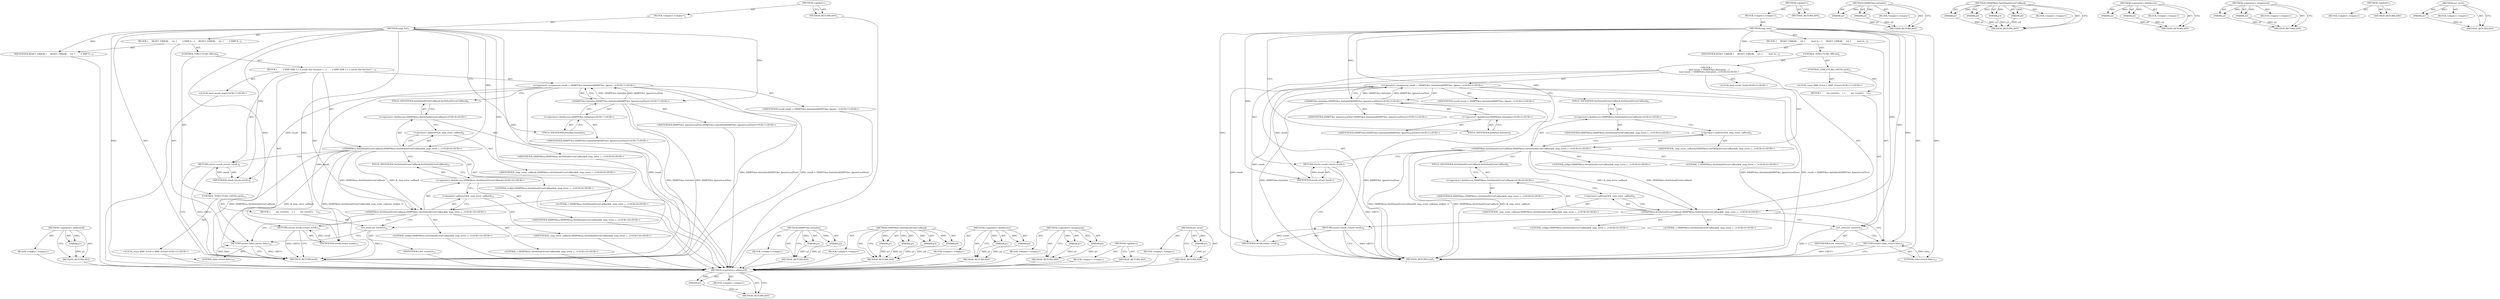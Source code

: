 digraph "set_error" {
vulnerable_93 [label=<(METHOD,&lt;operator&gt;.addressOf)>];
vulnerable_94 [label=<(PARAM,p1)>];
vulnerable_95 [label=<(BLOCK,&lt;empty&gt;,&lt;empty&gt;)>];
vulnerable_96 [label=<(METHOD_RETURN,ANY)>];
vulnerable_6 [label=<(METHOD,&lt;global&gt;)<SUB>1</SUB>>];
vulnerable_7 [label=<(BLOCK,&lt;empty&gt;,&lt;empty&gt;)<SUB>1</SUB>>];
vulnerable_8 [label=<(METHOD,xmp_init)<SUB>1</SUB>>];
vulnerable_9 [label=<(BLOCK,{
     RESET_ERROR;
     try {
         bool re...,{
     RESET_ERROR;
     try {
         bool re...)<SUB>2</SUB>>];
vulnerable_10 [label=<(IDENTIFIER,RESET_ERROR,{
     RESET_ERROR;
     try {
         bool re...)<SUB>3</SUB>>];
vulnerable_11 [label=<(CONTROL_STRUCTURE,TRY,try)<SUB>4</SUB>>];
vulnerable_12 [label="<(BLOCK,{
         bool result = SXMPFiles::Initialize(...,{
         bool result = SXMPFiles::Initialize(...)<SUB>4</SUB>>"];
vulnerable_13 [label="<(LOCAL,bool result: bool)<SUB>5</SUB>>"];
vulnerable_14 [label="<(&lt;operator&gt;.assignment,result = SXMPFiles::Initialize(kXMPFiles_Ignore...)<SUB>5</SUB>>"];
vulnerable_15 [label="<(IDENTIFIER,result,result = SXMPFiles::Initialize(kXMPFiles_Ignore...)<SUB>5</SUB>>"];
vulnerable_16 [label="<(SXMPFiles.Initialize,SXMPFiles::Initialize(kXMPFiles_IgnoreLocalText))<SUB>5</SUB>>"];
vulnerable_17 [label="<(&lt;operator&gt;.fieldAccess,SXMPFiles::Initialize)<SUB>5</SUB>>"];
vulnerable_18 [label="<(IDENTIFIER,SXMPFiles,SXMPFiles::Initialize(kXMPFiles_IgnoreLocalText))<SUB>5</SUB>>"];
vulnerable_19 [label=<(FIELD_IDENTIFIER,Initialize,Initialize)<SUB>5</SUB>>];
vulnerable_20 [label="<(IDENTIFIER,kXMPFiles_IgnoreLocalText,SXMPFiles::Initialize(kXMPFiles_IgnoreLocalText))<SUB>5</SUB>>"];
vulnerable_21 [label="<(SXMPMeta.SetDefaultErrorCallback,SXMPMeta::SetDefaultErrorCallback(&amp;_xmp_error_c...)<SUB>6</SUB>>"];
vulnerable_22 [label="<(&lt;operator&gt;.fieldAccess,SXMPMeta::SetDefaultErrorCallback)<SUB>6</SUB>>"];
vulnerable_23 [label="<(IDENTIFIER,SXMPMeta,SXMPMeta::SetDefaultErrorCallback(&amp;_xmp_error_c...)<SUB>6</SUB>>"];
vulnerable_24 [label=<(FIELD_IDENTIFIER,SetDefaultErrorCallback,SetDefaultErrorCallback)<SUB>6</SUB>>];
vulnerable_25 [label=<(&lt;operator&gt;.addressOf,&amp;_xmp_error_callback)<SUB>6</SUB>>];
vulnerable_26 [label="<(IDENTIFIER,_xmp_error_callback,SXMPMeta::SetDefaultErrorCallback(&amp;_xmp_error_c...)<SUB>6</SUB>>"];
vulnerable_27 [label="<(LITERAL,nullptr,SXMPMeta::SetDefaultErrorCallback(&amp;_xmp_error_c...)<SUB>6</SUB>>"];
vulnerable_28 [label="<(LITERAL,1,SXMPMeta::SetDefaultErrorCallback(&amp;_xmp_error_c...)<SUB>6</SUB>>"];
vulnerable_29 [label=<(RETURN,return result;,return result;)<SUB>7</SUB>>];
vulnerable_30 [label=<(IDENTIFIER,result,return result;)<SUB>7</SUB>>];
vulnerable_31 [label="<(SXMPMeta.SetDefaultErrorCallback,SXMPMeta::SetDefaultErrorCallback(&amp;_xmp_error_c...)<SUB>8</SUB>>"];
vulnerable_32 [label="<(&lt;operator&gt;.fieldAccess,SXMPMeta::SetDefaultErrorCallback)<SUB>8</SUB>>"];
vulnerable_33 [label="<(IDENTIFIER,SXMPMeta,SXMPMeta::SetDefaultErrorCallback(&amp;_xmp_error_c...)<SUB>8</SUB>>"];
vulnerable_34 [label=<(FIELD_IDENTIFIER,SetDefaultErrorCallback,SetDefaultErrorCallback)<SUB>8</SUB>>];
vulnerable_35 [label=<(&lt;operator&gt;.addressOf,&amp;_xmp_error_callback)<SUB>8</SUB>>];
vulnerable_36 [label="<(IDENTIFIER,_xmp_error_callback,SXMPMeta::SetDefaultErrorCallback(&amp;_xmp_error_c...)<SUB>8</SUB>>"];
vulnerable_37 [label="<(LITERAL,nullptr,SXMPMeta::SetDefaultErrorCallback(&amp;_xmp_error_c...)<SUB>8</SUB>>"];
vulnerable_38 [label="<(LITERAL,1,SXMPMeta::SetDefaultErrorCallback(&amp;_xmp_error_c...)<SUB>8</SUB>>"];
vulnerable_39 [label=<(RETURN,return result;,return result;)<SUB>9</SUB>>];
vulnerable_40 [label=<(IDENTIFIER,result,return result;)<SUB>9</SUB>>];
vulnerable_41 [label=<(CONTROL_STRUCTURE,CATCH,catch)<SUB>11</SUB>>];
vulnerable_42 [label="<(LOCAL,const XMP_Error e: XMP_Error)<SUB>11</SUB>>"];
vulnerable_43 [label=<(BLOCK,{
        set_error(e);
    },{
        set_error(e);
    })<SUB>11</SUB>>];
vulnerable_44 [label=<(set_error,set_error(e))<SUB>12</SUB>>];
vulnerable_45 [label=<(IDENTIFIER,e,set_error(e))<SUB>12</SUB>>];
vulnerable_46 [label=<(RETURN,return false;,return false;)<SUB>14</SUB>>];
vulnerable_47 [label=<(LITERAL,false,return false;)<SUB>14</SUB>>];
vulnerable_48 [label=<(METHOD_RETURN,bool)<SUB>1</SUB>>];
vulnerable_50 [label=<(METHOD_RETURN,ANY)<SUB>1</SUB>>];
vulnerable_76 [label=<(METHOD,SXMPFiles.Initialize)>];
vulnerable_77 [label=<(PARAM,p1)>];
vulnerable_78 [label=<(PARAM,p2)>];
vulnerable_79 [label=<(BLOCK,&lt;empty&gt;,&lt;empty&gt;)>];
vulnerable_80 [label=<(METHOD_RETURN,ANY)>];
vulnerable_86 [label=<(METHOD,SXMPMeta.SetDefaultErrorCallback)>];
vulnerable_87 [label=<(PARAM,p1)>];
vulnerable_88 [label=<(PARAM,p2)>];
vulnerable_89 [label=<(PARAM,p3)>];
vulnerable_90 [label=<(PARAM,p4)>];
vulnerable_91 [label=<(BLOCK,&lt;empty&gt;,&lt;empty&gt;)>];
vulnerable_92 [label=<(METHOD_RETURN,ANY)>];
vulnerable_81 [label=<(METHOD,&lt;operator&gt;.fieldAccess)>];
vulnerable_82 [label=<(PARAM,p1)>];
vulnerable_83 [label=<(PARAM,p2)>];
vulnerable_84 [label=<(BLOCK,&lt;empty&gt;,&lt;empty&gt;)>];
vulnerable_85 [label=<(METHOD_RETURN,ANY)>];
vulnerable_71 [label=<(METHOD,&lt;operator&gt;.assignment)>];
vulnerable_72 [label=<(PARAM,p1)>];
vulnerable_73 [label=<(PARAM,p2)>];
vulnerable_74 [label=<(BLOCK,&lt;empty&gt;,&lt;empty&gt;)>];
vulnerable_75 [label=<(METHOD_RETURN,ANY)>];
vulnerable_65 [label=<(METHOD,&lt;global&gt;)<SUB>1</SUB>>];
vulnerable_66 [label=<(BLOCK,&lt;empty&gt;,&lt;empty&gt;)>];
vulnerable_67 [label=<(METHOD_RETURN,ANY)>];
vulnerable_97 [label=<(METHOD,set_error)>];
vulnerable_98 [label=<(PARAM,p1)>];
vulnerable_99 [label=<(BLOCK,&lt;empty&gt;,&lt;empty&gt;)>];
vulnerable_100 [label=<(METHOD_RETURN,ANY)>];
fixed_93 [label=<(METHOD,&lt;operator&gt;.addressOf)>];
fixed_94 [label=<(PARAM,p1)>];
fixed_95 [label=<(BLOCK,&lt;empty&gt;,&lt;empty&gt;)>];
fixed_96 [label=<(METHOD_RETURN,ANY)>];
fixed_6 [label=<(METHOD,&lt;global&gt;)<SUB>1</SUB>>];
fixed_7 [label=<(BLOCK,&lt;empty&gt;,&lt;empty&gt;)<SUB>1</SUB>>];
fixed_8 [label=<(METHOD,xmp_init)<SUB>1</SUB>>];
fixed_9 [label=<(BLOCK,{
     RESET_ERROR;
     try {
        // XMP S...,{
     RESET_ERROR;
     try {
        // XMP S...)<SUB>2</SUB>>];
fixed_10 [label=<(IDENTIFIER,RESET_ERROR,{
     RESET_ERROR;
     try {
        // XMP S...)<SUB>3</SUB>>];
fixed_11 [label=<(CONTROL_STRUCTURE,TRY,try)<SUB>4</SUB>>];
fixed_12 [label=<(BLOCK,{
        // XMP SDK 5.1.2 needs this because i...,{
        // XMP SDK 5.1.2 needs this because i...)<SUB>4</SUB>>];
fixed_13 [label="<(LOCAL,bool result: bool)<SUB>7</SUB>>"];
fixed_14 [label="<(&lt;operator&gt;.assignment,result = SXMPFiles::Initialize(kXMPFiles_Ignore...)<SUB>7</SUB>>"];
fixed_15 [label="<(IDENTIFIER,result,result = SXMPFiles::Initialize(kXMPFiles_Ignore...)<SUB>7</SUB>>"];
fixed_16 [label="<(SXMPFiles.Initialize,SXMPFiles::Initialize(kXMPFiles_IgnoreLocalText))<SUB>7</SUB>>"];
fixed_17 [label="<(&lt;operator&gt;.fieldAccess,SXMPFiles::Initialize)<SUB>7</SUB>>"];
fixed_18 [label="<(IDENTIFIER,SXMPFiles,SXMPFiles::Initialize(kXMPFiles_IgnoreLocalText))<SUB>7</SUB>>"];
fixed_19 [label=<(FIELD_IDENTIFIER,Initialize,Initialize)<SUB>7</SUB>>];
fixed_20 [label="<(IDENTIFIER,kXMPFiles_IgnoreLocalText,SXMPFiles::Initialize(kXMPFiles_IgnoreLocalText))<SUB>7</SUB>>"];
fixed_21 [label="<(SXMPMeta.SetDefaultErrorCallback,SXMPMeta::SetDefaultErrorCallback(&amp;_xmp_error_c...)<SUB>8</SUB>>"];
fixed_22 [label="<(&lt;operator&gt;.fieldAccess,SXMPMeta::SetDefaultErrorCallback)<SUB>8</SUB>>"];
fixed_23 [label="<(IDENTIFIER,SXMPMeta,SXMPMeta::SetDefaultErrorCallback(&amp;_xmp_error_c...)<SUB>8</SUB>>"];
fixed_24 [label=<(FIELD_IDENTIFIER,SetDefaultErrorCallback,SetDefaultErrorCallback)<SUB>8</SUB>>];
fixed_25 [label=<(&lt;operator&gt;.addressOf,&amp;_xmp_error_callback)<SUB>8</SUB>>];
fixed_26 [label="<(IDENTIFIER,_xmp_error_callback,SXMPMeta::SetDefaultErrorCallback(&amp;_xmp_error_c...)<SUB>8</SUB>>"];
fixed_27 [label="<(LITERAL,nullptr,SXMPMeta::SetDefaultErrorCallback(&amp;_xmp_error_c...)<SUB>8</SUB>>"];
fixed_28 [label="<(LITERAL,1,SXMPMeta::SetDefaultErrorCallback(&amp;_xmp_error_c...)<SUB>8</SUB>>"];
fixed_29 [label=<(RETURN,return result;,return result;)<SUB>9</SUB>>];
fixed_30 [label=<(IDENTIFIER,result,return result;)<SUB>9</SUB>>];
fixed_31 [label="<(SXMPMeta.SetDefaultErrorCallback,SXMPMeta::SetDefaultErrorCallback(&amp;_xmp_error_c...)<SUB>10</SUB>>"];
fixed_32 [label="<(&lt;operator&gt;.fieldAccess,SXMPMeta::SetDefaultErrorCallback)<SUB>10</SUB>>"];
fixed_33 [label="<(IDENTIFIER,SXMPMeta,SXMPMeta::SetDefaultErrorCallback(&amp;_xmp_error_c...)<SUB>10</SUB>>"];
fixed_34 [label=<(FIELD_IDENTIFIER,SetDefaultErrorCallback,SetDefaultErrorCallback)<SUB>10</SUB>>];
fixed_35 [label=<(&lt;operator&gt;.addressOf,&amp;_xmp_error_callback)<SUB>10</SUB>>];
fixed_36 [label="<(IDENTIFIER,_xmp_error_callback,SXMPMeta::SetDefaultErrorCallback(&amp;_xmp_error_c...)<SUB>10</SUB>>"];
fixed_37 [label="<(LITERAL,nullptr,SXMPMeta::SetDefaultErrorCallback(&amp;_xmp_error_c...)<SUB>10</SUB>>"];
fixed_38 [label="<(LITERAL,1,SXMPMeta::SetDefaultErrorCallback(&amp;_xmp_error_c...)<SUB>10</SUB>>"];
fixed_39 [label=<(RETURN,return result;,return result;)<SUB>11</SUB>>];
fixed_40 [label=<(IDENTIFIER,result,return result;)<SUB>11</SUB>>];
fixed_41 [label=<(CONTROL_STRUCTURE,CATCH,catch)<SUB>13</SUB>>];
fixed_42 [label="<(LOCAL,const XMP_Error e: XMP_Error)<SUB>13</SUB>>"];
fixed_43 [label=<(BLOCK,{
        set_error(e);
    },{
        set_error(e);
    })<SUB>13</SUB>>];
fixed_44 [label=<(set_error,set_error(e))<SUB>14</SUB>>];
fixed_45 [label=<(IDENTIFIER,e,set_error(e))<SUB>14</SUB>>];
fixed_46 [label=<(RETURN,return false;,return false;)<SUB>16</SUB>>];
fixed_47 [label=<(LITERAL,false,return false;)<SUB>16</SUB>>];
fixed_48 [label=<(METHOD_RETURN,bool)<SUB>1</SUB>>];
fixed_50 [label=<(METHOD_RETURN,ANY)<SUB>1</SUB>>];
fixed_76 [label=<(METHOD,SXMPFiles.Initialize)>];
fixed_77 [label=<(PARAM,p1)>];
fixed_78 [label=<(PARAM,p2)>];
fixed_79 [label=<(BLOCK,&lt;empty&gt;,&lt;empty&gt;)>];
fixed_80 [label=<(METHOD_RETURN,ANY)>];
fixed_86 [label=<(METHOD,SXMPMeta.SetDefaultErrorCallback)>];
fixed_87 [label=<(PARAM,p1)>];
fixed_88 [label=<(PARAM,p2)>];
fixed_89 [label=<(PARAM,p3)>];
fixed_90 [label=<(PARAM,p4)>];
fixed_91 [label=<(BLOCK,&lt;empty&gt;,&lt;empty&gt;)>];
fixed_92 [label=<(METHOD_RETURN,ANY)>];
fixed_81 [label=<(METHOD,&lt;operator&gt;.fieldAccess)>];
fixed_82 [label=<(PARAM,p1)>];
fixed_83 [label=<(PARAM,p2)>];
fixed_84 [label=<(BLOCK,&lt;empty&gt;,&lt;empty&gt;)>];
fixed_85 [label=<(METHOD_RETURN,ANY)>];
fixed_71 [label=<(METHOD,&lt;operator&gt;.assignment)>];
fixed_72 [label=<(PARAM,p1)>];
fixed_73 [label=<(PARAM,p2)>];
fixed_74 [label=<(BLOCK,&lt;empty&gt;,&lt;empty&gt;)>];
fixed_75 [label=<(METHOD_RETURN,ANY)>];
fixed_65 [label=<(METHOD,&lt;global&gt;)<SUB>1</SUB>>];
fixed_66 [label=<(BLOCK,&lt;empty&gt;,&lt;empty&gt;)>];
fixed_67 [label=<(METHOD_RETURN,ANY)>];
fixed_97 [label=<(METHOD,set_error)>];
fixed_98 [label=<(PARAM,p1)>];
fixed_99 [label=<(BLOCK,&lt;empty&gt;,&lt;empty&gt;)>];
fixed_100 [label=<(METHOD_RETURN,ANY)>];
vulnerable_93 -> vulnerable_94  [key=0, label="AST: "];
vulnerable_93 -> vulnerable_94  [key=1, label="DDG: "];
vulnerable_93 -> vulnerable_95  [key=0, label="AST: "];
vulnerable_93 -> vulnerable_96  [key=0, label="AST: "];
vulnerable_93 -> vulnerable_96  [key=1, label="CFG: "];
vulnerable_94 -> vulnerable_96  [key=0, label="DDG: p1"];
vulnerable_6 -> vulnerable_7  [key=0, label="AST: "];
vulnerable_6 -> vulnerable_50  [key=0, label="AST: "];
vulnerable_6 -> vulnerable_50  [key=1, label="CFG: "];
vulnerable_7 -> vulnerable_8  [key=0, label="AST: "];
vulnerable_8 -> vulnerable_9  [key=0, label="AST: "];
vulnerable_8 -> vulnerable_48  [key=0, label="AST: "];
vulnerable_8 -> vulnerable_19  [key=0, label="CFG: "];
vulnerable_8 -> vulnerable_10  [key=0, label="DDG: "];
vulnerable_8 -> vulnerable_46  [key=0, label="DDG: "];
vulnerable_8 -> vulnerable_47  [key=0, label="DDG: "];
vulnerable_8 -> vulnerable_21  [key=0, label="DDG: "];
vulnerable_8 -> vulnerable_30  [key=0, label="DDG: "];
vulnerable_8 -> vulnerable_31  [key=0, label="DDG: "];
vulnerable_8 -> vulnerable_40  [key=0, label="DDG: "];
vulnerable_8 -> vulnerable_16  [key=0, label="DDG: "];
vulnerable_8 -> vulnerable_44  [key=0, label="DDG: "];
vulnerable_9 -> vulnerable_10  [key=0, label="AST: "];
vulnerable_9 -> vulnerable_11  [key=0, label="AST: "];
vulnerable_9 -> vulnerable_46  [key=0, label="AST: "];
vulnerable_11 -> vulnerable_12  [key=0, label="AST: "];
vulnerable_11 -> vulnerable_41  [key=0, label="AST: "];
vulnerable_12 -> vulnerable_13  [key=0, label="AST: "];
vulnerable_12 -> vulnerable_14  [key=0, label="AST: "];
vulnerable_12 -> vulnerable_21  [key=0, label="AST: "];
vulnerable_12 -> vulnerable_29  [key=0, label="AST: "];
vulnerable_12 -> vulnerable_31  [key=0, label="AST: "];
vulnerable_12 -> vulnerable_39  [key=0, label="AST: "];
vulnerable_14 -> vulnerable_15  [key=0, label="AST: "];
vulnerable_14 -> vulnerable_16  [key=0, label="AST: "];
vulnerable_14 -> vulnerable_24  [key=0, label="CFG: "];
vulnerable_14 -> vulnerable_48  [key=0, label="DDG: result"];
vulnerable_14 -> vulnerable_48  [key=1, label="DDG: SXMPFiles::Initialize(kXMPFiles_IgnoreLocalText)"];
vulnerable_14 -> vulnerable_48  [key=2, label="DDG: result = SXMPFiles::Initialize(kXMPFiles_IgnoreLocalText)"];
vulnerable_14 -> vulnerable_30  [key=0, label="DDG: result"];
vulnerable_14 -> vulnerable_40  [key=0, label="DDG: result"];
vulnerable_16 -> vulnerable_17  [key=0, label="AST: "];
vulnerable_16 -> vulnerable_20  [key=0, label="AST: "];
vulnerable_16 -> vulnerable_14  [key=0, label="CFG: "];
vulnerable_16 -> vulnerable_14  [key=1, label="DDG: SXMPFiles::Initialize"];
vulnerable_16 -> vulnerable_14  [key=2, label="DDG: kXMPFiles_IgnoreLocalText"];
vulnerable_16 -> vulnerable_48  [key=0, label="DDG: SXMPFiles::Initialize"];
vulnerable_16 -> vulnerable_48  [key=1, label="DDG: kXMPFiles_IgnoreLocalText"];
vulnerable_17 -> vulnerable_18  [key=0, label="AST: "];
vulnerable_17 -> vulnerable_19  [key=0, label="AST: "];
vulnerable_17 -> vulnerable_16  [key=0, label="CFG: "];
vulnerable_19 -> vulnerable_17  [key=0, label="CFG: "];
vulnerable_21 -> vulnerable_22  [key=0, label="AST: "];
vulnerable_21 -> vulnerable_25  [key=0, label="AST: "];
vulnerable_21 -> vulnerable_27  [key=0, label="AST: "];
vulnerable_21 -> vulnerable_28  [key=0, label="AST: "];
vulnerable_21 -> vulnerable_29  [key=0, label="CFG: "];
vulnerable_21 -> vulnerable_34  [key=0, label="CFG: "];
vulnerable_21 -> vulnerable_48  [key=0, label="DDG: SXMPMeta::SetDefaultErrorCallback"];
vulnerable_21 -> vulnerable_48  [key=1, label="DDG: &amp;_xmp_error_callback"];
vulnerable_21 -> vulnerable_48  [key=2, label="DDG: SXMPMeta::SetDefaultErrorCallback(&amp;_xmp_error_callback, nullptr, 1)"];
vulnerable_21 -> vulnerable_31  [key=0, label="DDG: SXMPMeta::SetDefaultErrorCallback"];
vulnerable_21 -> vulnerable_31  [key=1, label="DDG: &amp;_xmp_error_callback"];
vulnerable_22 -> vulnerable_23  [key=0, label="AST: "];
vulnerable_22 -> vulnerable_24  [key=0, label="AST: "];
vulnerable_22 -> vulnerable_25  [key=0, label="CFG: "];
vulnerable_24 -> vulnerable_22  [key=0, label="CFG: "];
vulnerable_25 -> vulnerable_26  [key=0, label="AST: "];
vulnerable_25 -> vulnerable_21  [key=0, label="CFG: "];
vulnerable_29 -> vulnerable_30  [key=0, label="AST: "];
vulnerable_29 -> vulnerable_48  [key=0, label="CFG: "];
vulnerable_29 -> vulnerable_48  [key=1, label="DDG: &lt;RET&gt;"];
vulnerable_30 -> vulnerable_29  [key=0, label="DDG: result"];
vulnerable_31 -> vulnerable_32  [key=0, label="AST: "];
vulnerable_31 -> vulnerable_35  [key=0, label="AST: "];
vulnerable_31 -> vulnerable_37  [key=0, label="AST: "];
vulnerable_31 -> vulnerable_38  [key=0, label="AST: "];
vulnerable_31 -> vulnerable_39  [key=0, label="CFG: "];
vulnerable_31 -> vulnerable_44  [key=0, label="CFG: "];
vulnerable_31 -> vulnerable_46  [key=0, label="CFG: "];
vulnerable_32 -> vulnerable_33  [key=0, label="AST: "];
vulnerable_32 -> vulnerable_34  [key=0, label="AST: "];
vulnerable_32 -> vulnerable_35  [key=0, label="CFG: "];
vulnerable_34 -> vulnerable_32  [key=0, label="CFG: "];
vulnerable_35 -> vulnerable_36  [key=0, label="AST: "];
vulnerable_35 -> vulnerable_31  [key=0, label="CFG: "];
vulnerable_39 -> vulnerable_40  [key=0, label="AST: "];
vulnerable_39 -> vulnerable_48  [key=0, label="CFG: "];
vulnerable_39 -> vulnerable_48  [key=1, label="DDG: &lt;RET&gt;"];
vulnerable_40 -> vulnerable_39  [key=0, label="DDG: result"];
vulnerable_41 -> vulnerable_42  [key=0, label="AST: "];
vulnerable_41 -> vulnerable_43  [key=0, label="AST: "];
vulnerable_43 -> vulnerable_44  [key=0, label="AST: "];
vulnerable_44 -> vulnerable_45  [key=0, label="AST: "];
vulnerable_44 -> vulnerable_46  [key=0, label="CFG: "];
vulnerable_44 -> vulnerable_48  [key=0, label="DDG: e"];
vulnerable_46 -> vulnerable_47  [key=0, label="AST: "];
vulnerable_46 -> vulnerable_48  [key=0, label="CFG: "];
vulnerable_46 -> vulnerable_48  [key=1, label="DDG: &lt;RET&gt;"];
vulnerable_47 -> vulnerable_46  [key=0, label="DDG: false"];
vulnerable_76 -> vulnerable_77  [key=0, label="AST: "];
vulnerable_76 -> vulnerable_77  [key=1, label="DDG: "];
vulnerable_76 -> vulnerable_79  [key=0, label="AST: "];
vulnerable_76 -> vulnerable_78  [key=0, label="AST: "];
vulnerable_76 -> vulnerable_78  [key=1, label="DDG: "];
vulnerable_76 -> vulnerable_80  [key=0, label="AST: "];
vulnerable_76 -> vulnerable_80  [key=1, label="CFG: "];
vulnerable_77 -> vulnerable_80  [key=0, label="DDG: p1"];
vulnerable_78 -> vulnerable_80  [key=0, label="DDG: p2"];
vulnerable_86 -> vulnerable_87  [key=0, label="AST: "];
vulnerable_86 -> vulnerable_87  [key=1, label="DDG: "];
vulnerable_86 -> vulnerable_91  [key=0, label="AST: "];
vulnerable_86 -> vulnerable_88  [key=0, label="AST: "];
vulnerable_86 -> vulnerable_88  [key=1, label="DDG: "];
vulnerable_86 -> vulnerable_92  [key=0, label="AST: "];
vulnerable_86 -> vulnerable_92  [key=1, label="CFG: "];
vulnerable_86 -> vulnerable_89  [key=0, label="AST: "];
vulnerable_86 -> vulnerable_89  [key=1, label="DDG: "];
vulnerable_86 -> vulnerable_90  [key=0, label="AST: "];
vulnerable_86 -> vulnerable_90  [key=1, label="DDG: "];
vulnerable_87 -> vulnerable_92  [key=0, label="DDG: p1"];
vulnerable_88 -> vulnerable_92  [key=0, label="DDG: p2"];
vulnerable_89 -> vulnerable_92  [key=0, label="DDG: p3"];
vulnerable_90 -> vulnerable_92  [key=0, label="DDG: p4"];
vulnerable_81 -> vulnerable_82  [key=0, label="AST: "];
vulnerable_81 -> vulnerable_82  [key=1, label="DDG: "];
vulnerable_81 -> vulnerable_84  [key=0, label="AST: "];
vulnerable_81 -> vulnerable_83  [key=0, label="AST: "];
vulnerable_81 -> vulnerable_83  [key=1, label="DDG: "];
vulnerable_81 -> vulnerable_85  [key=0, label="AST: "];
vulnerable_81 -> vulnerable_85  [key=1, label="CFG: "];
vulnerable_82 -> vulnerable_85  [key=0, label="DDG: p1"];
vulnerable_83 -> vulnerable_85  [key=0, label="DDG: p2"];
vulnerable_71 -> vulnerable_72  [key=0, label="AST: "];
vulnerable_71 -> vulnerable_72  [key=1, label="DDG: "];
vulnerable_71 -> vulnerable_74  [key=0, label="AST: "];
vulnerable_71 -> vulnerable_73  [key=0, label="AST: "];
vulnerable_71 -> vulnerable_73  [key=1, label="DDG: "];
vulnerable_71 -> vulnerable_75  [key=0, label="AST: "];
vulnerable_71 -> vulnerable_75  [key=1, label="CFG: "];
vulnerable_72 -> vulnerable_75  [key=0, label="DDG: p1"];
vulnerable_73 -> vulnerable_75  [key=0, label="DDG: p2"];
vulnerable_65 -> vulnerable_66  [key=0, label="AST: "];
vulnerable_65 -> vulnerable_67  [key=0, label="AST: "];
vulnerable_65 -> vulnerable_67  [key=1, label="CFG: "];
vulnerable_97 -> vulnerable_98  [key=0, label="AST: "];
vulnerable_97 -> vulnerable_98  [key=1, label="DDG: "];
vulnerable_97 -> vulnerable_99  [key=0, label="AST: "];
vulnerable_97 -> vulnerable_100  [key=0, label="AST: "];
vulnerable_97 -> vulnerable_100  [key=1, label="CFG: "];
vulnerable_98 -> vulnerable_100  [key=0, label="DDG: p1"];
fixed_93 -> fixed_94  [key=0, label="AST: "];
fixed_93 -> fixed_94  [key=1, label="DDG: "];
fixed_93 -> fixed_95  [key=0, label="AST: "];
fixed_93 -> fixed_96  [key=0, label="AST: "];
fixed_93 -> fixed_96  [key=1, label="CFG: "];
fixed_94 -> fixed_96  [key=0, label="DDG: p1"];
fixed_95 -> vulnerable_93  [key=0];
fixed_96 -> vulnerable_93  [key=0];
fixed_6 -> fixed_7  [key=0, label="AST: "];
fixed_6 -> fixed_50  [key=0, label="AST: "];
fixed_6 -> fixed_50  [key=1, label="CFG: "];
fixed_7 -> fixed_8  [key=0, label="AST: "];
fixed_8 -> fixed_9  [key=0, label="AST: "];
fixed_8 -> fixed_48  [key=0, label="AST: "];
fixed_8 -> fixed_19  [key=0, label="CFG: "];
fixed_8 -> fixed_10  [key=0, label="DDG: "];
fixed_8 -> fixed_46  [key=0, label="DDG: "];
fixed_8 -> fixed_47  [key=0, label="DDG: "];
fixed_8 -> fixed_21  [key=0, label="DDG: "];
fixed_8 -> fixed_30  [key=0, label="DDG: "];
fixed_8 -> fixed_31  [key=0, label="DDG: "];
fixed_8 -> fixed_40  [key=0, label="DDG: "];
fixed_8 -> fixed_16  [key=0, label="DDG: "];
fixed_8 -> fixed_44  [key=0, label="DDG: "];
fixed_9 -> fixed_10  [key=0, label="AST: "];
fixed_9 -> fixed_11  [key=0, label="AST: "];
fixed_9 -> fixed_46  [key=0, label="AST: "];
fixed_10 -> vulnerable_93  [key=0];
fixed_11 -> fixed_12  [key=0, label="AST: "];
fixed_11 -> fixed_41  [key=0, label="AST: "];
fixed_12 -> fixed_13  [key=0, label="AST: "];
fixed_12 -> fixed_14  [key=0, label="AST: "];
fixed_12 -> fixed_21  [key=0, label="AST: "];
fixed_12 -> fixed_29  [key=0, label="AST: "];
fixed_12 -> fixed_31  [key=0, label="AST: "];
fixed_12 -> fixed_39  [key=0, label="AST: "];
fixed_13 -> vulnerable_93  [key=0];
fixed_14 -> fixed_15  [key=0, label="AST: "];
fixed_14 -> fixed_16  [key=0, label="AST: "];
fixed_14 -> fixed_24  [key=0, label="CFG: "];
fixed_14 -> fixed_48  [key=0, label="DDG: result"];
fixed_14 -> fixed_48  [key=1, label="DDG: SXMPFiles::Initialize(kXMPFiles_IgnoreLocalText)"];
fixed_14 -> fixed_48  [key=2, label="DDG: result = SXMPFiles::Initialize(kXMPFiles_IgnoreLocalText)"];
fixed_14 -> fixed_30  [key=0, label="DDG: result"];
fixed_14 -> fixed_40  [key=0, label="DDG: result"];
fixed_15 -> vulnerable_93  [key=0];
fixed_16 -> fixed_17  [key=0, label="AST: "];
fixed_16 -> fixed_20  [key=0, label="AST: "];
fixed_16 -> fixed_14  [key=0, label="CFG: "];
fixed_16 -> fixed_14  [key=1, label="DDG: SXMPFiles::Initialize"];
fixed_16 -> fixed_14  [key=2, label="DDG: kXMPFiles_IgnoreLocalText"];
fixed_16 -> fixed_48  [key=0, label="DDG: SXMPFiles::Initialize"];
fixed_16 -> fixed_48  [key=1, label="DDG: kXMPFiles_IgnoreLocalText"];
fixed_17 -> fixed_18  [key=0, label="AST: "];
fixed_17 -> fixed_19  [key=0, label="AST: "];
fixed_17 -> fixed_16  [key=0, label="CFG: "];
fixed_18 -> vulnerable_93  [key=0];
fixed_19 -> fixed_17  [key=0, label="CFG: "];
fixed_20 -> vulnerable_93  [key=0];
fixed_21 -> fixed_22  [key=0, label="AST: "];
fixed_21 -> fixed_25  [key=0, label="AST: "];
fixed_21 -> fixed_27  [key=0, label="AST: "];
fixed_21 -> fixed_28  [key=0, label="AST: "];
fixed_21 -> fixed_29  [key=0, label="CFG: "];
fixed_21 -> fixed_34  [key=0, label="CFG: "];
fixed_21 -> fixed_48  [key=0, label="DDG: SXMPMeta::SetDefaultErrorCallback"];
fixed_21 -> fixed_48  [key=1, label="DDG: &amp;_xmp_error_callback"];
fixed_21 -> fixed_48  [key=2, label="DDG: SXMPMeta::SetDefaultErrorCallback(&amp;_xmp_error_callback, nullptr, 1)"];
fixed_21 -> fixed_31  [key=0, label="DDG: SXMPMeta::SetDefaultErrorCallback"];
fixed_21 -> fixed_31  [key=1, label="DDG: &amp;_xmp_error_callback"];
fixed_22 -> fixed_23  [key=0, label="AST: "];
fixed_22 -> fixed_24  [key=0, label="AST: "];
fixed_22 -> fixed_25  [key=0, label="CFG: "];
fixed_23 -> vulnerable_93  [key=0];
fixed_24 -> fixed_22  [key=0, label="CFG: "];
fixed_25 -> fixed_26  [key=0, label="AST: "];
fixed_25 -> fixed_21  [key=0, label="CFG: "];
fixed_26 -> vulnerable_93  [key=0];
fixed_27 -> vulnerable_93  [key=0];
fixed_28 -> vulnerable_93  [key=0];
fixed_29 -> fixed_30  [key=0, label="AST: "];
fixed_29 -> fixed_48  [key=0, label="CFG: "];
fixed_29 -> fixed_48  [key=1, label="DDG: &lt;RET&gt;"];
fixed_30 -> fixed_29  [key=0, label="DDG: result"];
fixed_31 -> fixed_32  [key=0, label="AST: "];
fixed_31 -> fixed_35  [key=0, label="AST: "];
fixed_31 -> fixed_37  [key=0, label="AST: "];
fixed_31 -> fixed_38  [key=0, label="AST: "];
fixed_31 -> fixed_39  [key=0, label="CFG: "];
fixed_31 -> fixed_44  [key=0, label="CFG: "];
fixed_31 -> fixed_46  [key=0, label="CFG: "];
fixed_32 -> fixed_33  [key=0, label="AST: "];
fixed_32 -> fixed_34  [key=0, label="AST: "];
fixed_32 -> fixed_35  [key=0, label="CFG: "];
fixed_33 -> vulnerable_93  [key=0];
fixed_34 -> fixed_32  [key=0, label="CFG: "];
fixed_35 -> fixed_36  [key=0, label="AST: "];
fixed_35 -> fixed_31  [key=0, label="CFG: "];
fixed_36 -> vulnerable_93  [key=0];
fixed_37 -> vulnerable_93  [key=0];
fixed_38 -> vulnerable_93  [key=0];
fixed_39 -> fixed_40  [key=0, label="AST: "];
fixed_39 -> fixed_48  [key=0, label="CFG: "];
fixed_39 -> fixed_48  [key=1, label="DDG: &lt;RET&gt;"];
fixed_40 -> fixed_39  [key=0, label="DDG: result"];
fixed_41 -> fixed_42  [key=0, label="AST: "];
fixed_41 -> fixed_43  [key=0, label="AST: "];
fixed_42 -> vulnerable_93  [key=0];
fixed_43 -> fixed_44  [key=0, label="AST: "];
fixed_44 -> fixed_45  [key=0, label="AST: "];
fixed_44 -> fixed_46  [key=0, label="CFG: "];
fixed_44 -> fixed_48  [key=0, label="DDG: e"];
fixed_45 -> vulnerable_93  [key=0];
fixed_46 -> fixed_47  [key=0, label="AST: "];
fixed_46 -> fixed_48  [key=0, label="CFG: "];
fixed_46 -> fixed_48  [key=1, label="DDG: &lt;RET&gt;"];
fixed_47 -> fixed_46  [key=0, label="DDG: false"];
fixed_48 -> vulnerable_93  [key=0];
fixed_50 -> vulnerable_93  [key=0];
fixed_76 -> fixed_77  [key=0, label="AST: "];
fixed_76 -> fixed_77  [key=1, label="DDG: "];
fixed_76 -> fixed_79  [key=0, label="AST: "];
fixed_76 -> fixed_78  [key=0, label="AST: "];
fixed_76 -> fixed_78  [key=1, label="DDG: "];
fixed_76 -> fixed_80  [key=0, label="AST: "];
fixed_76 -> fixed_80  [key=1, label="CFG: "];
fixed_77 -> fixed_80  [key=0, label="DDG: p1"];
fixed_78 -> fixed_80  [key=0, label="DDG: p2"];
fixed_79 -> vulnerable_93  [key=0];
fixed_80 -> vulnerable_93  [key=0];
fixed_86 -> fixed_87  [key=0, label="AST: "];
fixed_86 -> fixed_87  [key=1, label="DDG: "];
fixed_86 -> fixed_91  [key=0, label="AST: "];
fixed_86 -> fixed_88  [key=0, label="AST: "];
fixed_86 -> fixed_88  [key=1, label="DDG: "];
fixed_86 -> fixed_92  [key=0, label="AST: "];
fixed_86 -> fixed_92  [key=1, label="CFG: "];
fixed_86 -> fixed_89  [key=0, label="AST: "];
fixed_86 -> fixed_89  [key=1, label="DDG: "];
fixed_86 -> fixed_90  [key=0, label="AST: "];
fixed_86 -> fixed_90  [key=1, label="DDG: "];
fixed_87 -> fixed_92  [key=0, label="DDG: p1"];
fixed_88 -> fixed_92  [key=0, label="DDG: p2"];
fixed_89 -> fixed_92  [key=0, label="DDG: p3"];
fixed_90 -> fixed_92  [key=0, label="DDG: p4"];
fixed_91 -> vulnerable_93  [key=0];
fixed_92 -> vulnerable_93  [key=0];
fixed_81 -> fixed_82  [key=0, label="AST: "];
fixed_81 -> fixed_82  [key=1, label="DDG: "];
fixed_81 -> fixed_84  [key=0, label="AST: "];
fixed_81 -> fixed_83  [key=0, label="AST: "];
fixed_81 -> fixed_83  [key=1, label="DDG: "];
fixed_81 -> fixed_85  [key=0, label="AST: "];
fixed_81 -> fixed_85  [key=1, label="CFG: "];
fixed_82 -> fixed_85  [key=0, label="DDG: p1"];
fixed_83 -> fixed_85  [key=0, label="DDG: p2"];
fixed_84 -> vulnerable_93  [key=0];
fixed_85 -> vulnerable_93  [key=0];
fixed_71 -> fixed_72  [key=0, label="AST: "];
fixed_71 -> fixed_72  [key=1, label="DDG: "];
fixed_71 -> fixed_74  [key=0, label="AST: "];
fixed_71 -> fixed_73  [key=0, label="AST: "];
fixed_71 -> fixed_73  [key=1, label="DDG: "];
fixed_71 -> fixed_75  [key=0, label="AST: "];
fixed_71 -> fixed_75  [key=1, label="CFG: "];
fixed_72 -> fixed_75  [key=0, label="DDG: p1"];
fixed_73 -> fixed_75  [key=0, label="DDG: p2"];
fixed_74 -> vulnerable_93  [key=0];
fixed_75 -> vulnerable_93  [key=0];
fixed_65 -> fixed_66  [key=0, label="AST: "];
fixed_65 -> fixed_67  [key=0, label="AST: "];
fixed_65 -> fixed_67  [key=1, label="CFG: "];
fixed_66 -> vulnerable_93  [key=0];
fixed_67 -> vulnerable_93  [key=0];
fixed_97 -> fixed_98  [key=0, label="AST: "];
fixed_97 -> fixed_98  [key=1, label="DDG: "];
fixed_97 -> fixed_99  [key=0, label="AST: "];
fixed_97 -> fixed_100  [key=0, label="AST: "];
fixed_97 -> fixed_100  [key=1, label="CFG: "];
fixed_98 -> fixed_100  [key=0, label="DDG: p1"];
fixed_99 -> vulnerable_93  [key=0];
fixed_100 -> vulnerable_93  [key=0];
}
